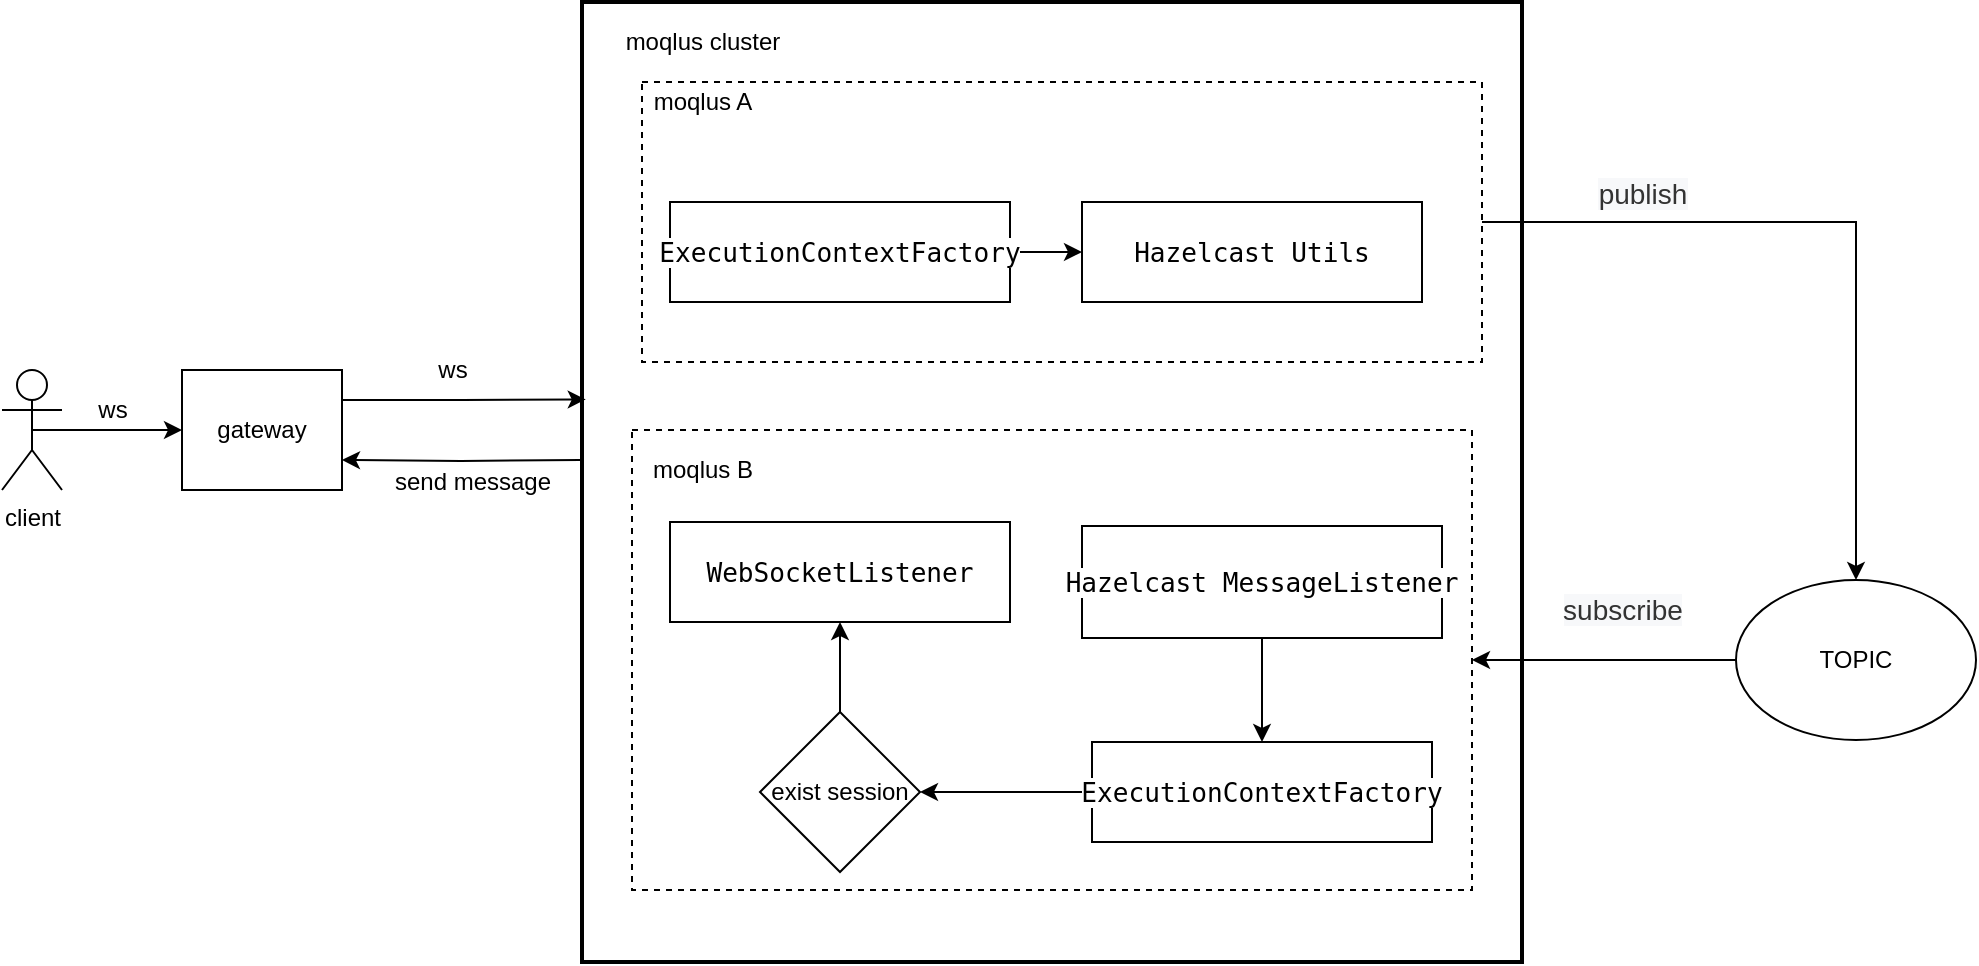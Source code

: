 <mxfile version="14.6.13" type="device"><diagram id="R8K0IcvKL-wgiRFQfR5G" name="第 1 页"><mxGraphModel dx="1422" dy="822" grid="1" gridSize="10" guides="1" tooltips="1" connect="1" arrows="1" fold="1" page="1" pageScale="1" pageWidth="827" pageHeight="1169" math="0" shadow="0"><root><mxCell id="0"/><mxCell id="1" parent="0"/><mxCell id="4ZQQyvn4VgeAmtW8Jihm-6" style="edgeStyle=orthogonalEdgeStyle;rounded=0;orthogonalLoop=1;jettySize=auto;html=1;entryX=1;entryY=0.75;entryDx=0;entryDy=0;" edge="1" parent="1" target="DdwnVr9t2ApB1_AbJ9k0-2"><mxGeometry relative="1" as="geometry"><mxPoint x="309" y="239" as="sourcePoint"/></mxGeometry></mxCell><mxCell id="4ZQQyvn4VgeAmtW8Jihm-4" value="" style="rounded=0;whiteSpace=wrap;html=1;strokeWidth=2;" vertex="1" parent="1"><mxGeometry x="310" y="10" width="470" height="480" as="geometry"/></mxCell><mxCell id="DdwnVr9t2ApB1_AbJ9k0-4" style="edgeStyle=orthogonalEdgeStyle;rounded=0;orthogonalLoop=1;jettySize=auto;html=1;exitX=0.5;exitY=0.5;exitDx=0;exitDy=0;exitPerimeter=0;entryX=0;entryY=0.5;entryDx=0;entryDy=0;" parent="1" source="DdwnVr9t2ApB1_AbJ9k0-1" target="DdwnVr9t2ApB1_AbJ9k0-2" edge="1"><mxGeometry relative="1" as="geometry"/></mxCell><mxCell id="DdwnVr9t2ApB1_AbJ9k0-1" value="client" style="shape=umlActor;verticalLabelPosition=bottom;verticalAlign=top;html=1;outlineConnect=0;" parent="1" vertex="1"><mxGeometry x="20" y="194" width="30" height="60" as="geometry"/></mxCell><mxCell id="4ZQQyvn4VgeAmtW8Jihm-5" style="edgeStyle=orthogonalEdgeStyle;rounded=0;orthogonalLoop=1;jettySize=auto;html=1;exitX=1;exitY=0.25;exitDx=0;exitDy=0;entryX=0.004;entryY=0.414;entryDx=0;entryDy=0;entryPerimeter=0;" edge="1" parent="1" source="DdwnVr9t2ApB1_AbJ9k0-2" target="4ZQQyvn4VgeAmtW8Jihm-4"><mxGeometry relative="1" as="geometry"/></mxCell><mxCell id="DdwnVr9t2ApB1_AbJ9k0-2" value="gateway" style="rounded=0;whiteSpace=wrap;html=1;" parent="1" vertex="1"><mxGeometry x="110" y="194" width="80" height="60" as="geometry"/></mxCell><mxCell id="6pj06zKGyomTWlTAt4Ki-8" style="edgeStyle=orthogonalEdgeStyle;rounded=0;orthogonalLoop=1;jettySize=auto;html=1;exitX=1;exitY=0.5;exitDx=0;exitDy=0;" parent="1" source="DdwnVr9t2ApB1_AbJ9k0-5" target="DdwnVr9t2ApB1_AbJ9k0-11" edge="1"><mxGeometry relative="1" as="geometry"/></mxCell><mxCell id="DdwnVr9t2ApB1_AbJ9k0-5" value="" style="rounded=0;whiteSpace=wrap;html=1;dashed=1;" parent="1" vertex="1"><mxGeometry x="340" y="50" width="420" height="140" as="geometry"/></mxCell><mxCell id="DdwnVr9t2ApB1_AbJ9k0-9" value="ws" style="text;html=1;align=center;verticalAlign=middle;resizable=0;points=[];autosize=1;" parent="1" vertex="1"><mxGeometry x="60" y="204" width="30" height="20" as="geometry"/></mxCell><mxCell id="DdwnVr9t2ApB1_AbJ9k0-10" value="ws" style="text;html=1;align=center;verticalAlign=middle;resizable=0;points=[];autosize=1;" parent="1" vertex="1"><mxGeometry x="230" y="184" width="30" height="20" as="geometry"/></mxCell><mxCell id="4ZQQyvn4VgeAmtW8Jihm-18" style="edgeStyle=orthogonalEdgeStyle;rounded=0;orthogonalLoop=1;jettySize=auto;html=1;exitX=0;exitY=0.5;exitDx=0;exitDy=0;entryX=1;entryY=0.5;entryDx=0;entryDy=0;" edge="1" parent="1" source="DdwnVr9t2ApB1_AbJ9k0-11" target="4ZQQyvn4VgeAmtW8Jihm-15"><mxGeometry relative="1" as="geometry"/></mxCell><mxCell id="DdwnVr9t2ApB1_AbJ9k0-11" value="TOPIC" style="ellipse;whiteSpace=wrap;html=1;" parent="1" vertex="1"><mxGeometry x="887" y="299" width="120" height="80" as="geometry"/></mxCell><mxCell id="DdwnVr9t2ApB1_AbJ9k0-13" value="&lt;span style=&quot;color: rgb(51 , 51 , 51) ; font-family: &amp;#34;arial&amp;#34; , &amp;#34;microsoft yahei&amp;#34; , , , &amp;#34;malgun gothic&amp;#34; , &amp;#34;meiryo&amp;#34; , sans-serif ; font-size: 14px ; line-height: 26px ; text-align: justify ; background-color: rgb(247 , 248 , 250)&quot;&gt;subscribe&lt;/span&gt;" style="text;html=1;align=center;verticalAlign=middle;resizable=0;points=[];autosize=1;" parent="1" vertex="1"><mxGeometry x="790" y="298" width="80" height="30" as="geometry"/></mxCell><mxCell id="DdwnVr9t2ApB1_AbJ9k0-15" value="&lt;span style=&quot;color: rgb(51 , 51 , 51) ; font-family: &amp;#34;arial&amp;#34; , &amp;#34;microsoft yahei&amp;#34; , , , &amp;#34;malgun gothic&amp;#34; , &amp;#34;meiryo&amp;#34; , sans-serif ; font-size: 14px ; line-height: 26px ; text-align: justify ; background-color: rgb(247 , 248 , 250)&quot;&gt;publish&lt;/span&gt;" style="text;html=1;align=center;verticalAlign=middle;resizable=0;points=[];autosize=1;" parent="1" vertex="1"><mxGeometry x="810" y="90" width="60" height="30" as="geometry"/></mxCell><mxCell id="6pj06zKGyomTWlTAt4Ki-6" value="send message" style="text;html=1;align=center;verticalAlign=middle;resizable=0;points=[];autosize=1;" parent="1" vertex="1"><mxGeometry x="210" y="240" width="90" height="20" as="geometry"/></mxCell><mxCell id="4ZQQyvn4VgeAmtW8Jihm-1" value="moqlus A" style="text;html=1;align=center;verticalAlign=middle;resizable=0;points=[];autosize=1;" vertex="1" parent="1"><mxGeometry x="340" y="50" width="60" height="20" as="geometry"/></mxCell><mxCell id="4ZQQyvn4VgeAmtW8Jihm-7" value="moqlus cluster" style="text;html=1;align=center;verticalAlign=middle;resizable=0;points=[];autosize=1;" vertex="1" parent="1"><mxGeometry x="325" y="20" width="90" height="20" as="geometry"/></mxCell><mxCell id="4ZQQyvn4VgeAmtW8Jihm-13" value="" style="edgeStyle=orthogonalEdgeStyle;rounded=0;orthogonalLoop=1;jettySize=auto;html=1;" edge="1" parent="1" source="4ZQQyvn4VgeAmtW8Jihm-9" target="4ZQQyvn4VgeAmtW8Jihm-12"><mxGeometry relative="1" as="geometry"/></mxCell><mxCell id="4ZQQyvn4VgeAmtW8Jihm-9" value="&lt;pre style=&quot;background-color: rgb(255 , 255 , 255) ; font-family: &amp;#34;jetbrains mono&amp;#34; , monospace ; font-size: 9.8pt&quot;&gt;ExecutionContextFactory&lt;/pre&gt;" style="rounded=0;whiteSpace=wrap;html=1;strokeWidth=1;" vertex="1" parent="1"><mxGeometry x="354" y="110" width="170" height="50" as="geometry"/></mxCell><mxCell id="4ZQQyvn4VgeAmtW8Jihm-12" value="&lt;pre style=&quot;background-color: rgb(255 , 255 , 255) ; font-family: &amp;#34;jetbrains mono&amp;#34; , monospace ; font-size: 9.8pt&quot;&gt;Hazelcast Utils&lt;/pre&gt;" style="rounded=0;whiteSpace=wrap;html=1;strokeWidth=1;" vertex="1" parent="1"><mxGeometry x="560" y="110" width="170" height="50" as="geometry"/></mxCell><mxCell id="4ZQQyvn4VgeAmtW8Jihm-15" value="" style="rounded=0;whiteSpace=wrap;html=1;dashed=1;" vertex="1" parent="1"><mxGeometry x="335" y="224" width="420" height="230" as="geometry"/></mxCell><mxCell id="4ZQQyvn4VgeAmtW8Jihm-16" value="moqlus B" style="text;html=1;align=center;verticalAlign=middle;resizable=0;points=[];autosize=1;" vertex="1" parent="1"><mxGeometry x="335" y="234" width="70" height="20" as="geometry"/></mxCell><mxCell id="4ZQQyvn4VgeAmtW8Jihm-23" style="edgeStyle=orthogonalEdgeStyle;rounded=0;orthogonalLoop=1;jettySize=auto;html=1;exitX=0.5;exitY=1;exitDx=0;exitDy=0;entryX=0.5;entryY=0;entryDx=0;entryDy=0;" edge="1" parent="1" source="4ZQQyvn4VgeAmtW8Jihm-17" target="4ZQQyvn4VgeAmtW8Jihm-19"><mxGeometry relative="1" as="geometry"/></mxCell><mxCell id="4ZQQyvn4VgeAmtW8Jihm-17" value="&lt;pre style=&quot;background-color: rgb(255 , 255 , 255) ; font-family: &amp;#34;jetbrains mono&amp;#34; , monospace ; font-size: 9.8pt&quot;&gt;Hazelcast MessageListener&lt;/pre&gt;" style="rounded=0;whiteSpace=wrap;html=1;strokeWidth=1;" vertex="1" parent="1"><mxGeometry x="560" y="272" width="180" height="56" as="geometry"/></mxCell><mxCell id="4ZQQyvn4VgeAmtW8Jihm-24" style="edgeStyle=orthogonalEdgeStyle;rounded=0;orthogonalLoop=1;jettySize=auto;html=1;exitX=0;exitY=0.5;exitDx=0;exitDy=0;" edge="1" parent="1" source="4ZQQyvn4VgeAmtW8Jihm-19" target="4ZQQyvn4VgeAmtW8Jihm-22"><mxGeometry relative="1" as="geometry"/></mxCell><mxCell id="4ZQQyvn4VgeAmtW8Jihm-19" value="&lt;pre style=&quot;background-color: rgb(255 , 255 , 255) ; font-family: &amp;#34;jetbrains mono&amp;#34; , monospace ; font-size: 9.8pt&quot;&gt;ExecutionContextFactory&lt;/pre&gt;" style="rounded=0;whiteSpace=wrap;html=1;strokeWidth=1;" vertex="1" parent="1"><mxGeometry x="565" y="380" width="170" height="50" as="geometry"/></mxCell><mxCell id="4ZQQyvn4VgeAmtW8Jihm-21" value="&lt;pre style=&quot;background-color: rgb(255 , 255 , 255) ; font-family: &amp;#34;jetbrains mono&amp;#34; , monospace ; font-size: 9.8pt&quot;&gt;WebSocketListener&lt;/pre&gt;" style="rounded=0;whiteSpace=wrap;html=1;strokeWidth=1;" vertex="1" parent="1"><mxGeometry x="354" y="270" width="170" height="50" as="geometry"/></mxCell><mxCell id="4ZQQyvn4VgeAmtW8Jihm-25" style="edgeStyle=orthogonalEdgeStyle;rounded=0;orthogonalLoop=1;jettySize=auto;html=1;exitX=0.5;exitY=0;exitDx=0;exitDy=0;entryX=0.5;entryY=1;entryDx=0;entryDy=0;" edge="1" parent="1" source="4ZQQyvn4VgeAmtW8Jihm-22" target="4ZQQyvn4VgeAmtW8Jihm-21"><mxGeometry relative="1" as="geometry"/></mxCell><mxCell id="4ZQQyvn4VgeAmtW8Jihm-22" value="exist session" style="rhombus;whiteSpace=wrap;html=1;strokeWidth=1;" vertex="1" parent="1"><mxGeometry x="399" y="365" width="80" height="80" as="geometry"/></mxCell></root></mxGraphModel></diagram></mxfile>